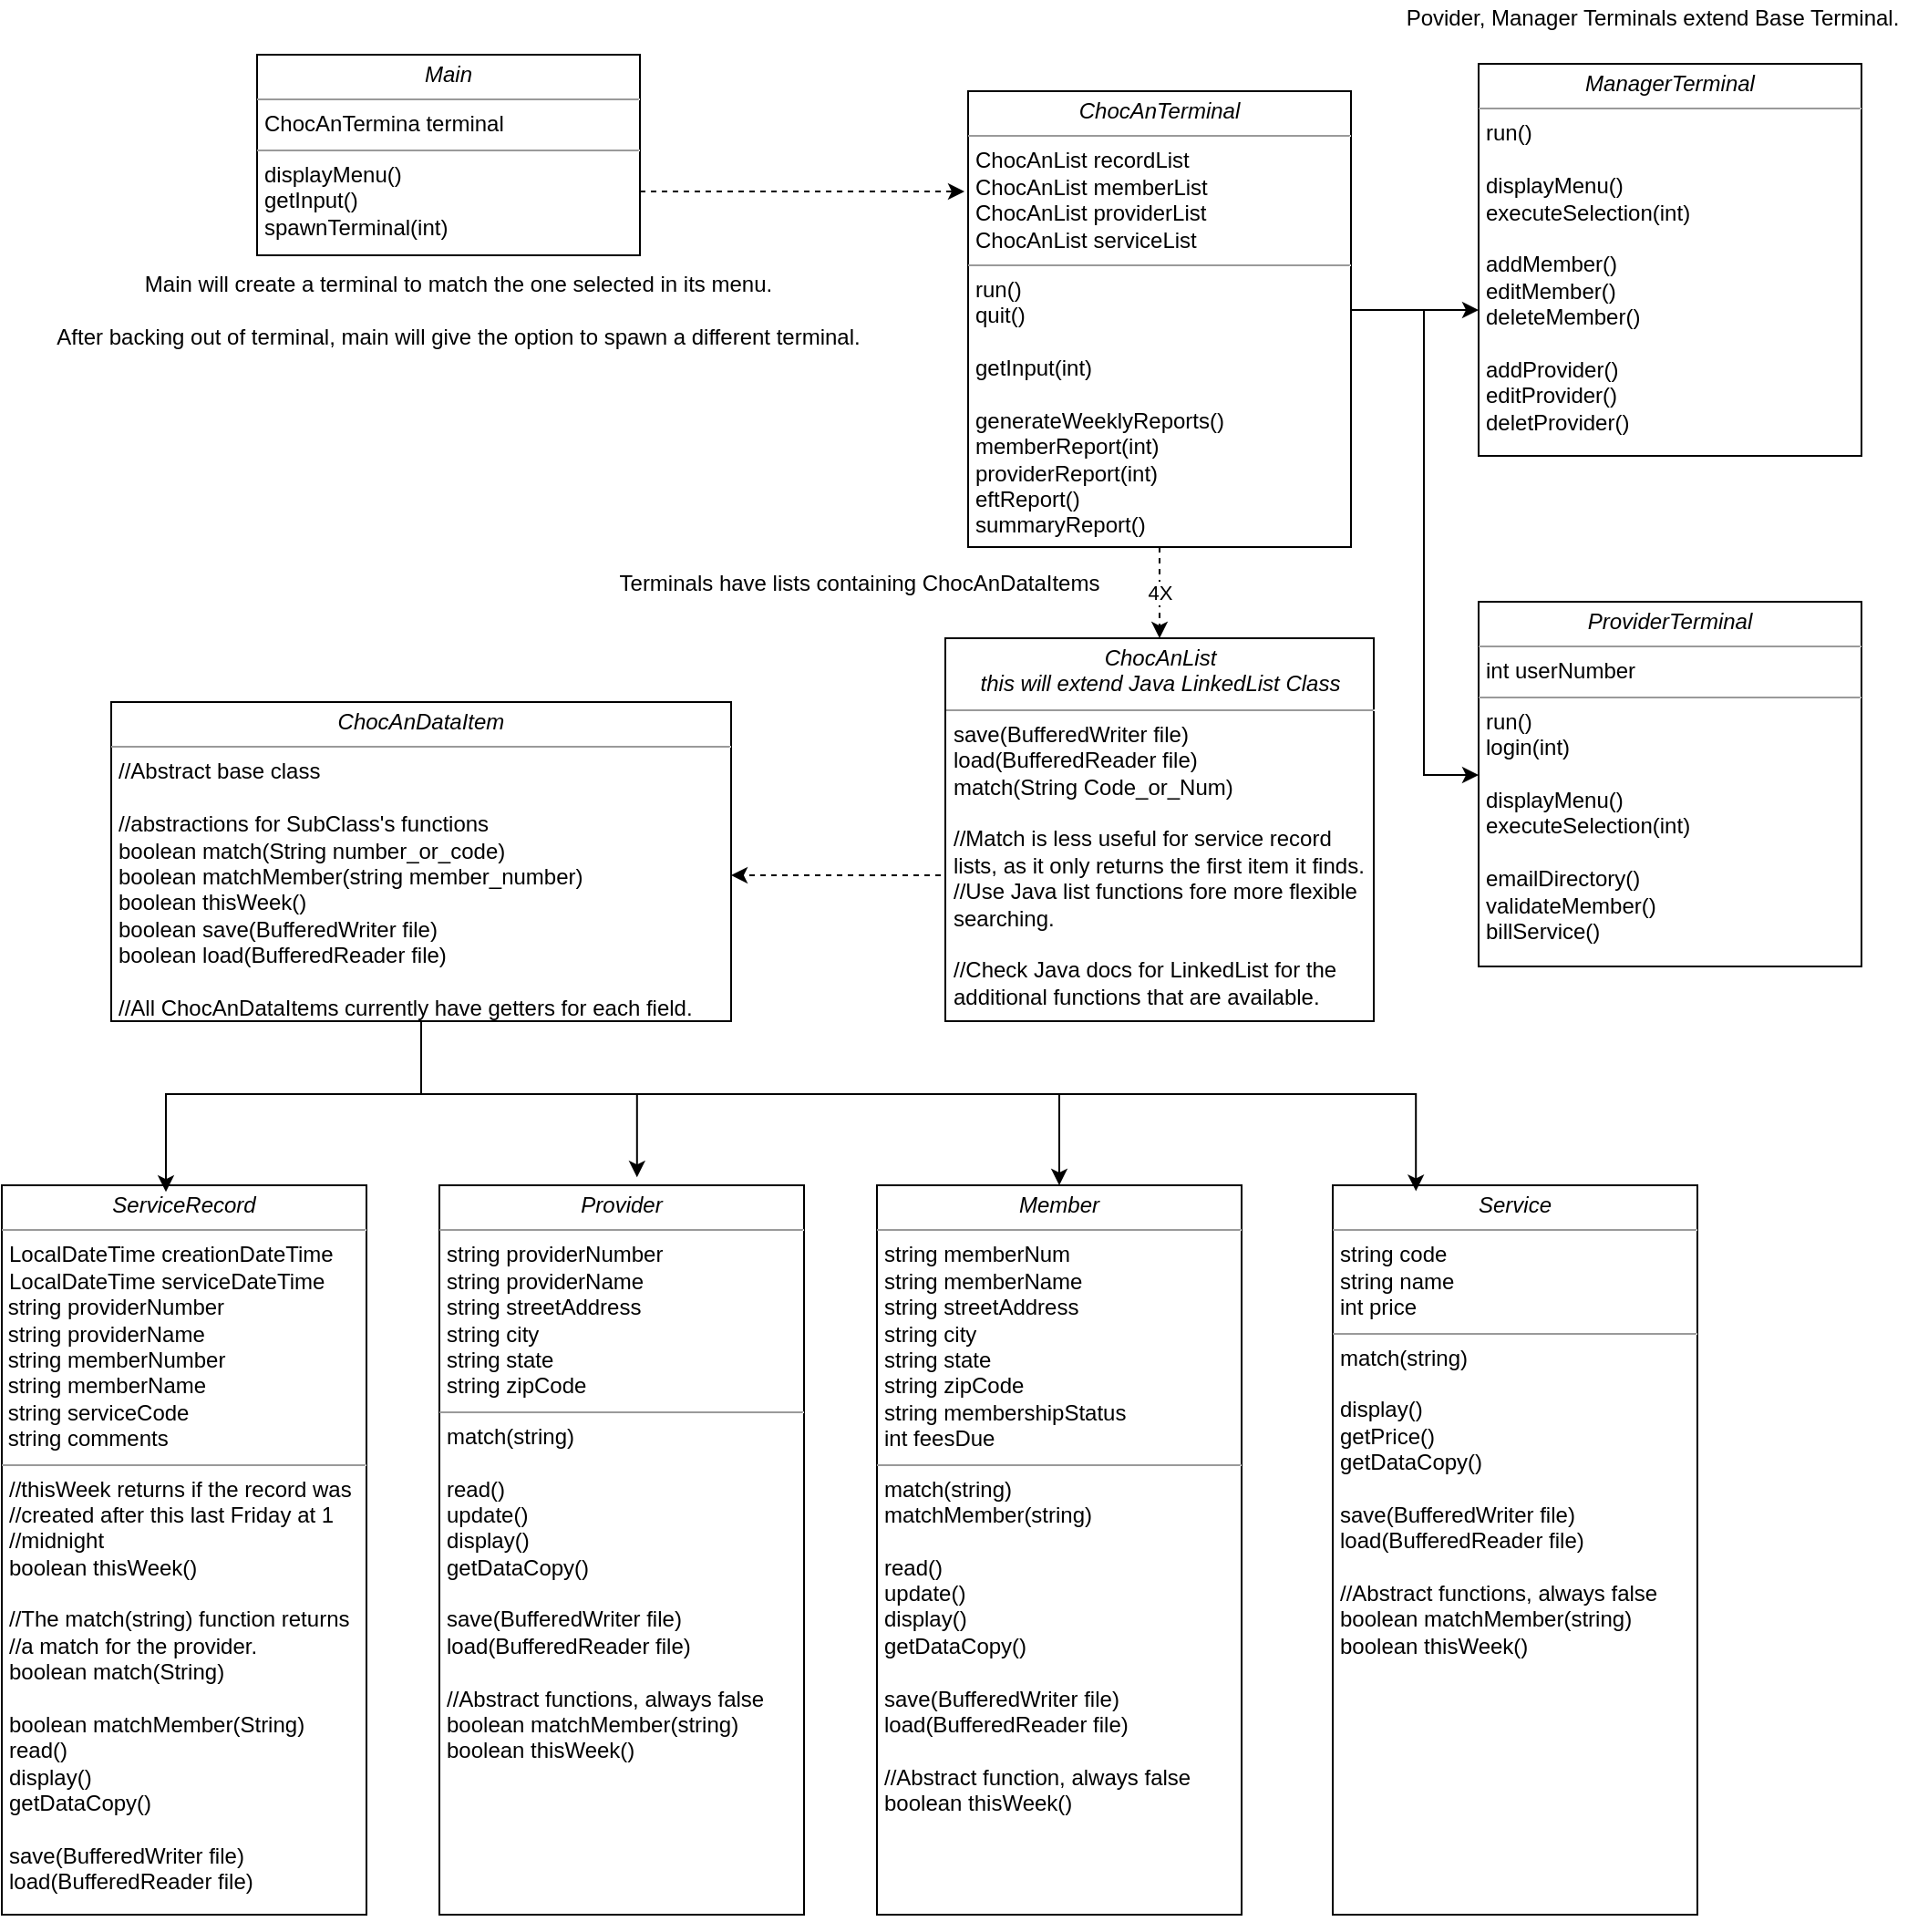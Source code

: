 <mxfile version="14.4.3" type="device"><diagram name="Page-1" id="c4acf3e9-155e-7222-9cf6-157b1a14988f"><mxGraphModel dx="1422" dy="774" grid="1" gridSize="10" guides="1" tooltips="1" connect="1" arrows="1" fold="1" page="1" pageScale="1" pageWidth="1100" pageHeight="1100" background="#ffffff" math="0" shadow="0"><root><mxCell id="0"/><mxCell id="1" parent="0"/><mxCell id="hH2NGYE6cCW7L3tZNFix-10" value="&lt;p style=&quot;margin: 4px 0px 0px ; text-align: center&quot;&gt;&lt;i&gt;Provider&lt;/i&gt;&lt;/p&gt;&lt;hr size=&quot;1&quot;&gt;&lt;p style=&quot;margin: 0px 0px 0px 4px&quot;&gt;string providerNumber&lt;/p&gt;&lt;p style=&quot;margin: 0px 0px 0px 4px&quot;&gt;string providerName&lt;br&gt;string streetAddress&lt;br&gt;&lt;/p&gt;&lt;p style=&quot;margin: 0px 0px 0px 4px&quot;&gt;string city&lt;/p&gt;&lt;p style=&quot;margin: 0px 0px 0px 4px&quot;&gt;string state&lt;/p&gt;&lt;p style=&quot;margin: 0px 0px 0px 4px&quot;&gt;string zipCode&lt;/p&gt;&lt;hr size=&quot;1&quot;&gt;&lt;p style=&quot;margin: 0px 0px 0px 4px&quot;&gt;match(string)&lt;/p&gt;&lt;p style=&quot;margin: 0px 0px 0px 4px&quot;&gt;&lt;br&gt;&lt;/p&gt;&lt;p style=&quot;margin: 0px 0px 0px 4px&quot;&gt;read()&lt;/p&gt;&lt;p style=&quot;margin: 0px 0px 0px 4px&quot;&gt;update()&lt;/p&gt;&lt;p style=&quot;margin: 0px 0px 0px 4px&quot;&gt;display()&lt;/p&gt;&lt;p style=&quot;margin: 0px 0px 0px 4px&quot;&gt;getDataCopy()&lt;/p&gt;&lt;p style=&quot;margin: 0px 0px 0px 4px&quot;&gt;&lt;br&gt;&lt;/p&gt;&lt;p style=&quot;margin: 0px 0px 0px 4px&quot;&gt;save(BufferedWriter file)&lt;/p&gt;&lt;p style=&quot;margin: 0px 0px 0px 4px&quot;&gt;load(BufferedReader file)&lt;/p&gt;&lt;p style=&quot;margin: 0px 0px 0px 4px&quot;&gt;&lt;br&gt;&lt;/p&gt;&lt;p style=&quot;margin: 0px 0px 0px 4px&quot;&gt;//Abstract functions, always false&lt;br&gt;boolean matchMember(string)&lt;br&gt;boolean thisWeek()&lt;/p&gt;" style="verticalAlign=top;align=left;overflow=fill;fontSize=12;fontFamily=Helvetica;html=1;rounded=0;shadow=0;comic=0;labelBackgroundColor=none;strokeWidth=1" parent="1" vertex="1"><mxGeometry x="270" y="690" width="200" height="400" as="geometry"/></mxCell><mxCell id="hH2NGYE6cCW7L3tZNFix-7" value="&lt;p style=&quot;margin: 4px 0px 0px ; text-align: center&quot;&gt;&lt;i&gt;Member&lt;/i&gt;&lt;/p&gt;&lt;hr size=&quot;1&quot;&gt;&lt;p style=&quot;margin: 0px 0px 0px 4px&quot;&gt;string memberNum&lt;/p&gt;&lt;p style=&quot;margin: 0px 0px 0px 4px&quot;&gt;string memberName&lt;/p&gt;&lt;p style=&quot;margin: 0px 0px 0px 4px&quot;&gt;string streetAddress&lt;/p&gt;&lt;p style=&quot;margin: 0px 0px 0px 4px&quot;&gt;string city&lt;/p&gt;&lt;p style=&quot;margin: 0px 0px 0px 4px&quot;&gt;string state&lt;/p&gt;&lt;p style=&quot;margin: 0px 0px 0px 4px&quot;&gt;string zipCode&lt;/p&gt;&lt;p style=&quot;margin: 0px 0px 0px 4px&quot;&gt;string membershipStatus&lt;/p&gt;&lt;p style=&quot;margin: 0px 0px 0px 4px&quot;&gt;int feesDue&lt;/p&gt;&lt;hr size=&quot;1&quot;&gt;&lt;p style=&quot;margin: 0px 0px 0px 4px&quot;&gt;match(string)&lt;/p&gt;&lt;p style=&quot;margin: 0px 0px 0px 4px&quot;&gt;matchMember(string)&lt;/p&gt;&lt;p style=&quot;margin: 0px 0px 0px 4px&quot;&gt;&lt;br&gt;&lt;/p&gt;&lt;p style=&quot;margin: 0px 0px 0px 4px&quot;&gt;read()&lt;/p&gt;&lt;p style=&quot;margin: 0px 0px 0px 4px&quot;&gt;update()&lt;/p&gt;&lt;p style=&quot;margin: 0px 0px 0px 4px&quot;&gt;display()&lt;/p&gt;&lt;p style=&quot;margin: 0px 0px 0px 4px&quot;&gt;getDataCopy()&lt;/p&gt;&lt;p style=&quot;margin: 0px 0px 0px 4px&quot;&gt;&lt;br&gt;&lt;/p&gt;&lt;p style=&quot;margin: 0px 0px 0px 4px&quot;&gt;save(BufferedWriter file)&lt;/p&gt;&lt;p style=&quot;margin: 0px 0px 0px 4px&quot;&gt;load(BufferedReader file)&lt;/p&gt;&lt;p style=&quot;margin: 0px 0px 0px 4px&quot;&gt;&lt;br&gt;&lt;/p&gt;&lt;p style=&quot;margin: 0px 0px 0px 4px&quot;&gt;//Abstract function, always false&lt;br&gt;boolean thisWeek()&lt;br&gt;&lt;/p&gt;" style="verticalAlign=top;align=left;overflow=fill;fontSize=12;fontFamily=Helvetica;html=1;rounded=0;shadow=0;comic=0;labelBackgroundColor=none;strokeWidth=1" parent="1" vertex="1"><mxGeometry x="510" y="690" width="200" height="400" as="geometry"/></mxCell><mxCell id="l8MG3Z78ZSiaX8qe7vBO-21" value="&lt;p style=&quot;margin: 4px 0px 0px ; text-align: center&quot;&gt;&lt;i&gt;Service&lt;/i&gt;&lt;/p&gt;&lt;hr size=&quot;1&quot;&gt;&lt;p style=&quot;margin: 0px 0px 0px 4px&quot;&gt;string code&lt;/p&gt;&lt;p style=&quot;margin: 0px 0px 0px 4px&quot;&gt;string name&lt;/p&gt;&lt;p style=&quot;margin: 0px 0px 0px 4px&quot;&gt;int price&lt;/p&gt;&lt;hr size=&quot;1&quot;&gt;&lt;p style=&quot;margin: 0px 0px 0px 4px&quot;&gt;match(string)&lt;/p&gt;&lt;p style=&quot;margin: 0px 0px 0px 4px&quot;&gt;&lt;br&gt;&lt;/p&gt;&lt;p style=&quot;margin: 0px 0px 0px 4px&quot;&gt;display()&lt;/p&gt;&lt;p style=&quot;margin: 0px 0px 0px 4px&quot;&gt;getPrice()&lt;/p&gt;&lt;p style=&quot;margin: 0px 0px 0px 4px&quot;&gt;getDataCopy()&lt;/p&gt;&lt;p style=&quot;margin: 0px 0px 0px 4px&quot;&gt;&lt;br&gt;&lt;/p&gt;&lt;p style=&quot;margin: 0px 0px 0px 4px&quot;&gt;save(BufferedWriter file)&lt;/p&gt;&lt;p style=&quot;margin: 0px 0px 0px 4px&quot;&gt;load(BufferedReader file)&lt;/p&gt;&lt;p style=&quot;margin: 0px 0px 0px 4px&quot;&gt;&lt;br&gt;&lt;/p&gt;&lt;p style=&quot;margin: 0px 0px 0px 4px&quot;&gt;//Abstract functions, always false&lt;br&gt;boolean matchMember(string)&lt;br&gt;boolean thisWeek()&lt;br&gt;&lt;/p&gt;" style="verticalAlign=top;align=left;overflow=fill;fontSize=12;fontFamily=Helvetica;html=1;rounded=0;shadow=0;comic=0;labelBackgroundColor=none;strokeWidth=1" parent="1" vertex="1"><mxGeometry x="760" y="690" width="200" height="400" as="geometry"/></mxCell><mxCell id="hH2NGYE6cCW7L3tZNFix-12" style="edgeStyle=orthogonalEdgeStyle;rounded=0;orthogonalLoop=1;jettySize=auto;html=1;exitX=0.5;exitY=1;exitDx=0;exitDy=0;" parent="1" source="hH2NGYE6cCW7L3tZNFix-10" target="hH2NGYE6cCW7L3tZNFix-10" edge="1"><mxGeometry relative="1" as="geometry"/></mxCell><mxCell id="MqOVX6_BisrJVm1EXujL-7" style="edgeStyle=orthogonalEdgeStyle;rounded=0;orthogonalLoop=1;jettySize=auto;html=1;exitX=0.5;exitY=1;exitDx=0;exitDy=0;" parent="1" source="hH2NGYE6cCW7L3tZNFix-10" target="hH2NGYE6cCW7L3tZNFix-10" edge="1"><mxGeometry relative="1" as="geometry"/></mxCell><mxCell id="8xSqihd28xr08vUViyiJ-1" value="&lt;p style=&quot;margin: 4px 0px 0px ; text-align: center&quot;&gt;&lt;i&gt;ServiceRecord&lt;/i&gt;&lt;/p&gt;&lt;hr size=&quot;1&quot;&gt;&lt;p style=&quot;margin: 0px 0px 0px 4px&quot;&gt;LocalDateTime creationDateTime&lt;/p&gt;&lt;p style=&quot;margin: 0px 0px 0px 4px&quot;&gt;LocalDateTime serviceDateTime&lt;/p&gt;&lt;div&gt;&amp;nbsp;string providerNumber&lt;/div&gt;&lt;div&gt;&amp;nbsp;string providerName&lt;/div&gt;&lt;div&gt;&amp;nbsp;string memberNumber&lt;/div&gt;&lt;div&gt;&amp;nbsp;string memberName&lt;/div&gt;&lt;div&gt;&amp;nbsp;string serviceCode&lt;/div&gt;&lt;div&gt;&amp;nbsp;string comments&lt;/div&gt;&lt;hr size=&quot;1&quot;&gt;&lt;p style=&quot;margin: 0px 0px 0px 4px&quot;&gt;//thisWeek returns if the record was&lt;/p&gt;&lt;p style=&quot;margin: 0px 0px 0px 4px&quot;&gt;//created after this last Friday at 1&lt;/p&gt;&lt;p style=&quot;margin: 0px 0px 0px 4px&quot;&gt;//midnight&lt;/p&gt;&lt;p style=&quot;margin: 0px 0px 0px 4px&quot;&gt;boolean thisWeek()&lt;/p&gt;&lt;p style=&quot;margin: 0px 0px 0px 4px&quot;&gt;&lt;br&gt;&lt;/p&gt;&lt;p style=&quot;margin: 0px 0px 0px 4px&quot;&gt;&lt;span&gt;//The match(string) function returns&lt;/span&gt;&lt;/p&gt;&lt;p style=&quot;margin: 0px 0px 0px 4px&quot;&gt;&lt;span&gt;//a match for the provider.&lt;/span&gt;&lt;/p&gt;&lt;p style=&quot;margin: 0px 0px 0px 4px&quot;&gt;boolean match(String)&lt;/p&gt;&lt;p style=&quot;margin: 0px 0px 0px 4px&quot;&gt;&lt;br&gt;&lt;/p&gt;&lt;p style=&quot;margin: 0px 0px 0px 4px&quot;&gt;boolean matchMember(String)&lt;br&gt;&lt;/p&gt;&lt;p style=&quot;margin: 0px 0px 0px 4px&quot;&gt;&lt;span&gt;read()&lt;/span&gt;&lt;/p&gt;&lt;p style=&quot;margin: 0px 0px 0px 4px&quot;&gt;display()&lt;/p&gt;&lt;p style=&quot;margin: 0px 0px 0px 4px&quot;&gt;getDataCopy()&lt;br&gt;&lt;br&gt;&lt;/p&gt;&lt;p style=&quot;margin: 0px 0px 0px 4px&quot;&gt;save(BufferedWriter file)&lt;/p&gt;&lt;p style=&quot;margin: 0px 0px 0px 4px&quot;&gt;load(BufferedReader file)&lt;/p&gt;" style="verticalAlign=top;align=left;overflow=fill;fontSize=12;fontFamily=Helvetica;html=1;rounded=0;shadow=0;comic=0;labelBackgroundColor=none;strokeWidth=1" parent="1" vertex="1"><mxGeometry x="30" y="690" width="200" height="400" as="geometry"/></mxCell><mxCell id="LK6u3lmckdOyhHzBFll9-8" style="edgeStyle=orthogonalEdgeStyle;rounded=0;orthogonalLoop=1;jettySize=auto;html=1;exitX=0;exitY=0.75;exitDx=0;exitDy=0;dashed=1;" edge="1" parent="1" source="BmT0MuIbEaR3FMaSFtw1-3" target="LK6u3lmckdOyhHzBFll9-1"><mxGeometry relative="1" as="geometry"><Array as="points"><mxPoint x="548" y="520"/></Array></mxGeometry></mxCell><mxCell id="BmT0MuIbEaR3FMaSFtw1-3" value="&lt;p style=&quot;margin: 4px 0px 0px ; text-align: center&quot;&gt;&lt;i&gt;ChocAnList&lt;/i&gt;&lt;i&gt;&lt;br&gt;this will extend Java LinkedList Class&lt;/i&gt;&lt;/p&gt;&lt;hr size=&quot;1&quot;&gt;&lt;p style=&quot;margin: 0px 0px 0px 4px&quot;&gt;&lt;span&gt;save(BufferedWriter file)&lt;/span&gt;&lt;br&gt;&lt;/p&gt;&lt;p style=&quot;margin: 0px 0px 0px 4px&quot;&gt;load(BufferedReader file)&lt;/p&gt;&lt;p style=&quot;margin: 0px 0px 0px 4px&quot;&gt;match(String Code_or_Num)&lt;/p&gt;&lt;p style=&quot;margin: 0px 0px 0px 4px&quot;&gt;&lt;br&gt;//Match is less useful for service record&lt;br&gt;lists, as it only returns the first item it finds.&lt;br&gt;//Use Java list functions fore more flexible&lt;/p&gt;&lt;p style=&quot;margin: 0px 0px 0px 4px&quot;&gt;searching.&lt;br&gt;&lt;br&gt;//Check Java docs for LinkedList for the&lt;br&gt;additional functions that are available.&lt;/p&gt;" style="verticalAlign=top;align=left;overflow=fill;fontSize=12;fontFamily=Helvetica;html=1;rounded=0;shadow=0;comic=0;labelBackgroundColor=none;strokeWidth=1" parent="1" vertex="1"><mxGeometry x="547.5" y="390" width="235" height="210" as="geometry"/></mxCell><mxCell id="m_L_a1pUOkfvQarPTwMQ-20" style="edgeStyle=orthogonalEdgeStyle;rounded=0;orthogonalLoop=1;jettySize=auto;html=1;" parent="1" source="m_L_a1pUOkfvQarPTwMQ-2" target="m_L_a1pUOkfvQarPTwMQ-3" edge="1"><mxGeometry relative="1" as="geometry"><Array as="points"><mxPoint x="780" y="210"/><mxPoint x="780" y="210"/></Array></mxGeometry></mxCell><mxCell id="m_L_a1pUOkfvQarPTwMQ-21" style="edgeStyle=orthogonalEdgeStyle;rounded=0;orthogonalLoop=1;jettySize=auto;html=1;" parent="1" source="m_L_a1pUOkfvQarPTwMQ-2" target="m_L_a1pUOkfvQarPTwMQ-4" edge="1"><mxGeometry relative="1" as="geometry"><Array as="points"><mxPoint x="810" y="210"/><mxPoint x="810" y="465"/></Array></mxGeometry></mxCell><mxCell id="m_L_a1pUOkfvQarPTwMQ-29" value="4X" style="edgeStyle=orthogonalEdgeStyle;rounded=0;orthogonalLoop=1;jettySize=auto;html=1;exitX=0.5;exitY=1;exitDx=0;exitDy=0;dashed=1;" parent="1" source="m_L_a1pUOkfvQarPTwMQ-2" target="BmT0MuIbEaR3FMaSFtw1-3" edge="1"><mxGeometry relative="1" as="geometry"/></mxCell><mxCell id="m_L_a1pUOkfvQarPTwMQ-2" value="&lt;p style=&quot;margin: 4px 0px 0px ; text-align: center&quot;&gt;&lt;i&gt;ChocAnTerminal&lt;/i&gt;&lt;/p&gt;&lt;hr size=&quot;1&quot;&gt;&lt;p style=&quot;margin: 0px 0px 0px 4px&quot;&gt;ChocAnList recordList&lt;/p&gt;&lt;p style=&quot;margin: 0px 0px 0px 4px&quot;&gt;ChocAnList memberList&lt;/p&gt;&lt;p style=&quot;margin: 0px 0px 0px 4px&quot;&gt;ChocAnList providerList&lt;/p&gt;&lt;p style=&quot;margin: 0px 0px 0px 4px&quot;&gt;ChocAnList serviceList&lt;/p&gt;&lt;hr size=&quot;1&quot;&gt;&lt;p style=&quot;margin: 0px 0px 0px 4px&quot;&gt;&lt;span&gt;run()&lt;/span&gt;&lt;br&gt;&lt;/p&gt;&lt;p style=&quot;margin: 0px 0px 0px 4px&quot;&gt;&lt;span&gt;quit()&lt;/span&gt;&lt;/p&gt;&lt;p style=&quot;margin: 0px 0px 0px 4px&quot;&gt;&lt;br&gt;&lt;/p&gt;&lt;p style=&quot;margin: 0px 0px 0px 4px&quot;&gt;&lt;span&gt;getInput(int)&lt;/span&gt;&lt;br&gt;&lt;/p&gt;&lt;p style=&quot;margin: 0px 0px 0px 4px&quot;&gt;&lt;br&gt;&lt;/p&gt;&lt;p style=&quot;margin: 0px 0px 0px 4px&quot;&gt;&lt;span&gt;generateWeeklyReports()&amp;nbsp;&lt;/span&gt;&lt;/p&gt;&lt;p style=&quot;margin: 0px 0px 0px 4px&quot;&gt;memberReport(int)&lt;/p&gt;&lt;p style=&quot;margin: 0px 0px 0px 4px&quot;&gt;providerReport(int)&lt;/p&gt;&lt;p style=&quot;margin: 0px 0px 0px 4px&quot;&gt;eftReport()&lt;/p&gt;&lt;p style=&quot;margin: 0px 0px 0px 4px&quot;&gt;summaryReport()&lt;/p&gt;" style="verticalAlign=top;align=left;overflow=fill;fontSize=12;fontFamily=Helvetica;html=1;rounded=0;shadow=0;comic=0;labelBackgroundColor=none;strokeWidth=1" parent="1" vertex="1"><mxGeometry x="560" y="90" width="210" height="250" as="geometry"/></mxCell><mxCell id="m_L_a1pUOkfvQarPTwMQ-3" value="&lt;p style=&quot;margin: 4px 0px 0px ; text-align: center&quot;&gt;&lt;i&gt;ManagerTerminal&lt;/i&gt;&lt;/p&gt;&lt;hr size=&quot;1&quot;&gt;&lt;p style=&quot;margin: 0px 0px 0px 4px&quot;&gt;&lt;/p&gt;&lt;p style=&quot;margin: 0px 0px 0px 4px&quot;&gt;run()&lt;/p&gt;&lt;p style=&quot;margin: 0px 0px 0px 4px&quot;&gt;&lt;br&gt;&lt;/p&gt;&lt;p style=&quot;margin: 0px 0px 0px 4px&quot;&gt;&lt;span&gt;displayMenu()&lt;/span&gt;&lt;/p&gt;&lt;p style=&quot;margin: 0px 0px 0px 4px&quot;&gt;&lt;span&gt;executeSelection(int)&lt;/span&gt;&lt;br&gt;&lt;/p&gt;&lt;p style=&quot;margin: 0px 0px 0px 4px&quot;&gt;&lt;br&gt;&lt;/p&gt;&lt;p style=&quot;margin: 0px 0px 0px 4px&quot;&gt;&lt;span&gt;addMember()&lt;/span&gt;&lt;br&gt;&lt;/p&gt;&lt;p style=&quot;margin: 0px 0px 0px 4px&quot;&gt;editMember()&lt;/p&gt;&lt;p style=&quot;margin: 0px 0px 0px 4px&quot;&gt;deleteMember()&lt;/p&gt;&lt;p style=&quot;margin: 0px 0px 0px 4px&quot;&gt;&lt;br&gt;&lt;/p&gt;&lt;p style=&quot;margin: 0px 0px 0px 4px&quot;&gt;addProvider()&lt;/p&gt;&lt;p style=&quot;margin: 0px 0px 0px 4px&quot;&gt;editProvider()&lt;/p&gt;&lt;p style=&quot;margin: 0px 0px 0px 4px&quot;&gt;deletProvider()&lt;/p&gt;&lt;p style=&quot;margin: 0px 0px 0px 4px&quot;&gt;&lt;br&gt;&lt;/p&gt;&lt;p style=&quot;margin: 0px 0px 0px 4px&quot;&gt;&lt;br&gt;&lt;/p&gt;" style="verticalAlign=top;align=left;overflow=fill;fontSize=12;fontFamily=Helvetica;html=1;rounded=0;shadow=0;comic=0;labelBackgroundColor=none;strokeWidth=1" parent="1" vertex="1"><mxGeometry x="840" y="75" width="210" height="215" as="geometry"/></mxCell><mxCell id="m_L_a1pUOkfvQarPTwMQ-4" value="&lt;p style=&quot;margin: 4px 0px 0px ; text-align: center&quot;&gt;&lt;i&gt;ProviderTerminal&lt;/i&gt;&lt;/p&gt;&lt;hr size=&quot;1&quot;&gt;&lt;p style=&quot;margin: 0px 0px 0px 4px&quot;&gt;int userNumber&lt;/p&gt;&lt;hr size=&quot;1&quot;&gt;&lt;p style=&quot;margin: 0px 0px 0px 4px&quot;&gt;run()&lt;/p&gt;&lt;p style=&quot;margin: 0px 0px 0px 4px&quot;&gt;&lt;span&gt;login(int)&lt;/span&gt;&lt;br&gt;&lt;/p&gt;&lt;p style=&quot;margin: 0px 0px 0px 4px&quot;&gt;&lt;br&gt;&lt;/p&gt;&lt;p style=&quot;margin: 0px 0px 0px 4px&quot;&gt;displayMenu()&lt;br&gt;&lt;/p&gt;&lt;p style=&quot;margin: 0px 0px 0px 4px&quot;&gt;executeSelection(int)&lt;br&gt;&lt;/p&gt;&lt;p style=&quot;margin: 0px 0px 0px 4px&quot;&gt;&lt;br&gt;&lt;/p&gt;&lt;p style=&quot;margin: 0px 0px 0px 4px&quot;&gt;emailDirectory()&lt;/p&gt;&lt;p style=&quot;margin: 0px 0px 0px 4px&quot;&gt;validateMember()&lt;/p&gt;&lt;p style=&quot;margin: 0px 0px 0px 4px&quot;&gt;billService()&lt;/p&gt;" style="verticalAlign=top;align=left;overflow=fill;fontSize=12;fontFamily=Helvetica;html=1;rounded=0;shadow=0;comic=0;labelBackgroundColor=none;strokeWidth=1" parent="1" vertex="1"><mxGeometry x="840" y="370" width="210" height="200" as="geometry"/></mxCell><mxCell id="m_L_a1pUOkfvQarPTwMQ-13" value="Terminals have lists containing ChocAnDataItems" style="text;html=1;align=center;verticalAlign=middle;resizable=0;points=[];autosize=1;" parent="1" vertex="1"><mxGeometry x="360" y="350" width="280" height="20" as="geometry"/></mxCell><mxCell id="m_L_a1pUOkfvQarPTwMQ-16" value="Povider, Manager Terminals extend Base Terminal." style="text;html=1;align=center;verticalAlign=middle;resizable=0;points=[];autosize=1;" parent="1" vertex="1"><mxGeometry x="790" y="40" width="290" height="20" as="geometry"/></mxCell><mxCell id="m_L_a1pUOkfvQarPTwMQ-19" style="edgeStyle=orthogonalEdgeStyle;rounded=0;orthogonalLoop=1;jettySize=auto;html=1;dashed=1;" parent="1" source="m_L_a1pUOkfvQarPTwMQ-18" edge="1"><mxGeometry relative="1" as="geometry"><mxPoint x="558" y="145" as="targetPoint"/><Array as="points"><mxPoint x="420" y="145"/><mxPoint x="420" y="145"/></Array></mxGeometry></mxCell><mxCell id="m_L_a1pUOkfvQarPTwMQ-18" value="&lt;p style=&quot;margin: 4px 0px 0px ; text-align: center&quot;&gt;&lt;i&gt;Main&lt;/i&gt;&lt;/p&gt;&lt;hr size=&quot;1&quot;&gt;&lt;p style=&quot;margin: 0px 0px 0px 4px&quot;&gt;ChocAnTermina terminal&lt;/p&gt;&lt;hr size=&quot;1&quot;&gt;&lt;p style=&quot;margin: 0px 0px 0px 4px&quot;&gt;&lt;span&gt;displayMenu()&lt;/span&gt;&lt;br&gt;&lt;/p&gt;&lt;p style=&quot;margin: 0px 0px 0px 4px&quot;&gt;getInput()&lt;br&gt;&lt;/p&gt;&lt;p style=&quot;margin: 0px 0px 0px 4px&quot;&gt;spawnTerminal(int)&lt;/p&gt;&lt;p style=&quot;margin: 0px 0px 0px 4px&quot;&gt;&lt;br&gt;&lt;/p&gt;" style="verticalAlign=top;align=left;overflow=fill;fontSize=12;fontFamily=Helvetica;html=1;rounded=0;shadow=0;comic=0;labelBackgroundColor=none;strokeWidth=1" parent="1" vertex="1"><mxGeometry x="170" y="70" width="210" height="110" as="geometry"/></mxCell><mxCell id="m_L_a1pUOkfvQarPTwMQ-27" value="Main will create a terminal to match the one selected in its menu.&lt;br&gt;&lt;br&gt;After backing out of terminal, main will give the option to spawn a different terminal." style="text;html=1;align=center;verticalAlign=middle;resizable=0;points=[];autosize=1;" parent="1" vertex="1"><mxGeometry x="50" y="185" width="460" height="50" as="geometry"/></mxCell><mxCell id="LK6u3lmckdOyhHzBFll9-9" style="edgeStyle=orthogonalEdgeStyle;rounded=0;orthogonalLoop=1;jettySize=auto;html=1;exitX=0.5;exitY=1;exitDx=0;exitDy=0;entryX=0.542;entryY=-0.011;entryDx=0;entryDy=0;entryPerimeter=0;" edge="1" parent="1" source="LK6u3lmckdOyhHzBFll9-1" target="hH2NGYE6cCW7L3tZNFix-10"><mxGeometry relative="1" as="geometry"><Array as="points"><mxPoint x="260" y="640"/><mxPoint x="378" y="640"/></Array></mxGeometry></mxCell><mxCell id="LK6u3lmckdOyhHzBFll9-12" value="" style="edgeStyle=orthogonalEdgeStyle;rounded=0;orthogonalLoop=1;jettySize=auto;html=1;entryX=0.45;entryY=0.009;entryDx=0;entryDy=0;entryPerimeter=0;" edge="1" parent="1" source="LK6u3lmckdOyhHzBFll9-1" target="8xSqihd28xr08vUViyiJ-1"><mxGeometry relative="1" as="geometry"><mxPoint x="260" y="660" as="targetPoint"/><Array as="points"><mxPoint x="260" y="640"/><mxPoint x="120" y="640"/></Array></mxGeometry></mxCell><mxCell id="LK6u3lmckdOyhHzBFll9-14" value="" style="edgeStyle=orthogonalEdgeStyle;rounded=0;orthogonalLoop=1;jettySize=auto;html=1;" edge="1" parent="1" source="LK6u3lmckdOyhHzBFll9-1" target="hH2NGYE6cCW7L3tZNFix-7"><mxGeometry relative="1" as="geometry"><mxPoint x="260" y="660" as="targetPoint"/><Array as="points"><mxPoint x="260" y="640"/><mxPoint x="610" y="640"/></Array></mxGeometry></mxCell><mxCell id="LK6u3lmckdOyhHzBFll9-16" value="" style="edgeStyle=orthogonalEdgeStyle;rounded=0;orthogonalLoop=1;jettySize=auto;html=1;entryX=0.228;entryY=0.008;entryDx=0;entryDy=0;entryPerimeter=0;" edge="1" parent="1" source="LK6u3lmckdOyhHzBFll9-1" target="l8MG3Z78ZSiaX8qe7vBO-21"><mxGeometry relative="1" as="geometry"><mxPoint x="260" y="660" as="targetPoint"/><Array as="points"><mxPoint x="260" y="640"/><mxPoint x="806" y="640"/></Array></mxGeometry></mxCell><mxCell id="LK6u3lmckdOyhHzBFll9-1" value="&lt;p style=&quot;margin: 4px 0px 0px ; text-align: center&quot;&gt;&lt;i&gt;ChocAnDataItem&lt;/i&gt;&lt;/p&gt;&lt;hr size=&quot;1&quot;&gt;&lt;p style=&quot;margin: 0px 0px 0px 4px&quot;&gt;&lt;span&gt;//Abstract base class&lt;/span&gt;&lt;/p&gt;&lt;p style=&quot;margin: 0px 0px 0px 4px&quot;&gt;&lt;span&gt;&lt;br&gt;&lt;/span&gt;&lt;/p&gt;&lt;p style=&quot;margin: 0px 0px 0px 4px&quot;&gt;&lt;span&gt;//abstractions for SubClass's functions&lt;br&gt;&lt;/span&gt;boolean match(String number_or_code)&lt;/p&gt;&lt;p style=&quot;margin: 0px 0px 0px 4px&quot;&gt;boolean matchMember(string member_number)&lt;/p&gt;&lt;p style=&quot;margin: 0px 0px 0px 4px&quot;&gt;boolean thisWeek()&lt;br&gt;boolean save(BufferedWriter file)&lt;/p&gt;&lt;p style=&quot;margin: 0px 0px 0px 4px&quot;&gt;boolean load(BufferedReader file)&lt;br&gt;&lt;br&gt;&lt;/p&gt;&lt;p style=&quot;margin: 0px 0px 0px 4px&quot;&gt;//All ChocAnDataItems currently have getters for each field.&lt;/p&gt;" style="verticalAlign=top;align=left;overflow=fill;fontSize=12;fontFamily=Helvetica;html=1;rounded=0;shadow=0;comic=0;labelBackgroundColor=none;strokeWidth=1" vertex="1" parent="1"><mxGeometry x="90" y="425" width="340" height="175" as="geometry"/></mxCell></root></mxGraphModel></diagram></mxfile>